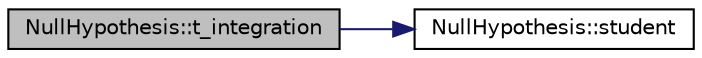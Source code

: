digraph "NullHypothesis::t_integration"
{
  edge [fontname="Helvetica",fontsize="10",labelfontname="Helvetica",labelfontsize="10"];
  node [fontname="Helvetica",fontsize="10",shape=record];
  rankdir="LR";
  Node66 [label="NullHypothesis::t_integration",height=0.2,width=0.4,color="black", fillcolor="grey75", style="filled", fontcolor="black"];
  Node66 -> Node67 [color="midnightblue",fontsize="10",style="solid",fontname="Helvetica"];
  Node67 [label="NullHypothesis::student",height=0.2,width=0.4,color="black", fillcolor="white", style="filled",URL="$class_null_hypothesis.html#ac2f7fea7c37aaa928ef8f2ef13250059"];
}
